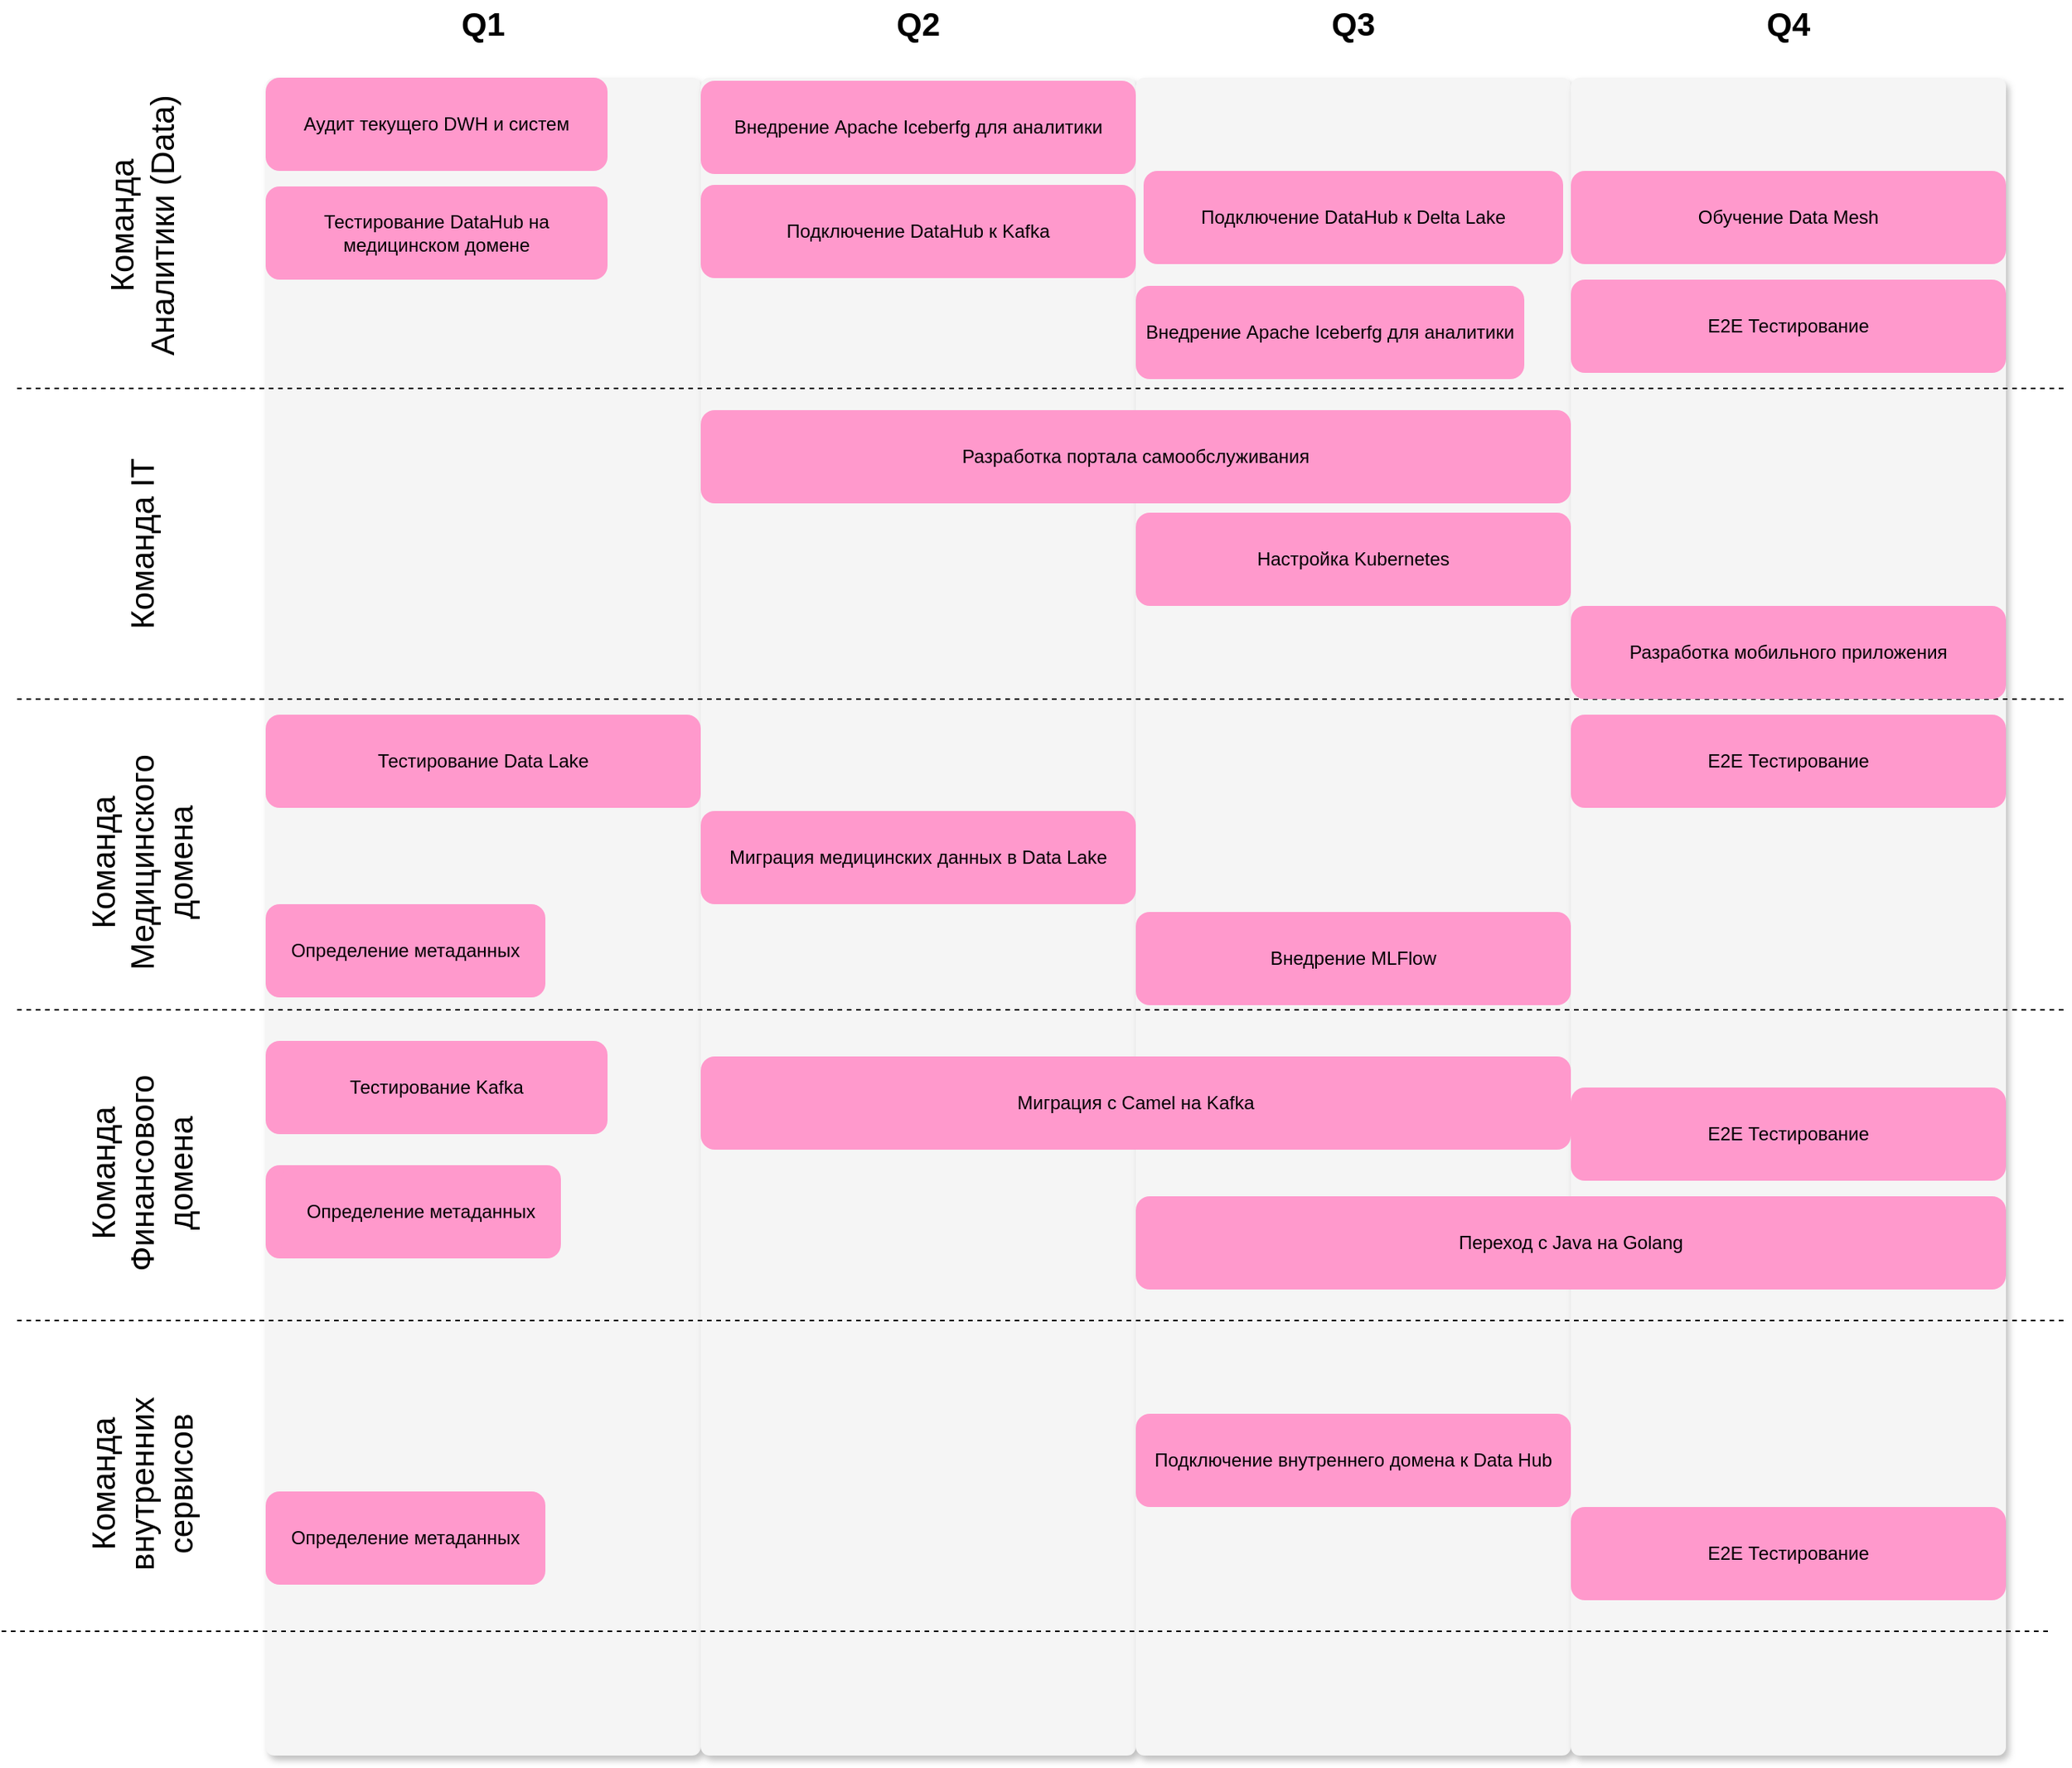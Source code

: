<mxfile version="27.0.5">
  <diagram name="Page-1" id="zBj9Hig7m2ELNpkUKNPp">
    <mxGraphModel dx="2795" dy="995" grid="1" gridSize="10" guides="1" tooltips="1" connect="1" arrows="1" fold="1" page="1" pageScale="1" pageWidth="850" pageHeight="1100" math="0" shadow="0">
      <root>
        <mxCell id="0" />
        <mxCell id="1" parent="0" />
        <mxCell id="iuVcNb90K0eqxgrJet1H-1" value="" style="rounded=1;whiteSpace=wrap;html=1;arcSize=2;fillColor=#f5f5f5;fontColor=#333333;strokeColor=none;shadow=1;" vertex="1" parent="1">
          <mxGeometry x="200" y="120" width="280" height="1080" as="geometry" />
        </mxCell>
        <mxCell id="iuVcNb90K0eqxgrJet1H-2" value="" style="rounded=1;whiteSpace=wrap;html=1;arcSize=2;fillColor=#f5f5f5;fontColor=#333333;strokeColor=none;shadow=1;" vertex="1" parent="1">
          <mxGeometry x="480" y="120" width="280" height="1080" as="geometry" />
        </mxCell>
        <mxCell id="iuVcNb90K0eqxgrJet1H-3" value="" style="rounded=1;whiteSpace=wrap;html=1;arcSize=2;fillColor=#f5f5f5;fontColor=#333333;strokeColor=none;shadow=1;" vertex="1" parent="1">
          <mxGeometry x="760" y="120" width="280" height="1080" as="geometry" />
        </mxCell>
        <mxCell id="iuVcNb90K0eqxgrJet1H-4" value="" style="rounded=1;whiteSpace=wrap;html=1;arcSize=2;fillColor=#f5f5f5;fontColor=#333333;strokeColor=none;shadow=1;" vertex="1" parent="1">
          <mxGeometry x="1040" y="120" width="280" height="1080" as="geometry" />
        </mxCell>
        <mxCell id="iuVcNb90K0eqxgrJet1H-5" value="Аудит текущего DWH и систем" style="rounded=1;whiteSpace=wrap;html=1;fillColor=#FF99CC;strokeColor=none;" vertex="1" parent="1">
          <mxGeometry x="200" y="120" width="220" height="60" as="geometry" />
        </mxCell>
        <mxCell id="iuVcNb90K0eqxgrJet1H-6" value="Q1" style="text;html=1;align=center;verticalAlign=middle;whiteSpace=wrap;rounded=0;fontSize=21;fontStyle=1" vertex="1" parent="1">
          <mxGeometry x="310" y="70" width="60" height="30" as="geometry" />
        </mxCell>
        <mxCell id="iuVcNb90K0eqxgrJet1H-7" value="Q2" style="text;html=1;align=center;verticalAlign=middle;whiteSpace=wrap;rounded=0;fontSize=21;fontStyle=1" vertex="1" parent="1">
          <mxGeometry x="590" y="70" width="60" height="30" as="geometry" />
        </mxCell>
        <mxCell id="iuVcNb90K0eqxgrJet1H-8" value="Q3" style="text;html=1;align=center;verticalAlign=middle;whiteSpace=wrap;rounded=0;fontSize=21;fontStyle=1" vertex="1" parent="1">
          <mxGeometry x="870" y="70" width="60" height="30" as="geometry" />
        </mxCell>
        <mxCell id="iuVcNb90K0eqxgrJet1H-9" value="Q4" style="text;html=1;align=center;verticalAlign=middle;whiteSpace=wrap;rounded=0;fontSize=21;fontStyle=1" vertex="1" parent="1">
          <mxGeometry x="1150" y="70" width="60" height="30" as="geometry" />
        </mxCell>
        <mxCell id="iuVcNb90K0eqxgrJet1H-10" value="Тестирование DataHub на медицинском домене" style="rounded=1;whiteSpace=wrap;html=1;fillColor=#FF99CC;strokeColor=none;" vertex="1" parent="1">
          <mxGeometry x="200" y="190" width="220" height="60" as="geometry" />
        </mxCell>
        <mxCell id="iuVcNb90K0eqxgrJet1H-11" value="Тестирование Kafka" style="rounded=1;whiteSpace=wrap;html=1;fillColor=#FF99CC;strokeColor=none;" vertex="1" parent="1">
          <mxGeometry x="200" y="740" width="220" height="60" as="geometry" />
        </mxCell>
        <mxCell id="iuVcNb90K0eqxgrJet1H-12" value="Команда Аналитики (Data)" style="text;html=1;align=center;verticalAlign=middle;whiteSpace=wrap;rounded=0;fontSize=21;fontStyle=0;rotation=-90;" vertex="1" parent="1">
          <mxGeometry x="30" y="200" width="180" height="30" as="geometry" />
        </mxCell>
        <mxCell id="iuVcNb90K0eqxgrJet1H-14" value="Команда IT" style="text;html=1;align=center;verticalAlign=middle;whiteSpace=wrap;rounded=0;fontSize=21;fontStyle=0;rotation=-90;" vertex="1" parent="1">
          <mxGeometry x="30" y="405" width="180" height="30" as="geometry" />
        </mxCell>
        <mxCell id="iuVcNb90K0eqxgrJet1H-16" value="" style="endArrow=none;dashed=1;html=1;rounded=0;" edge="1" parent="1">
          <mxGeometry width="50" height="50" relative="1" as="geometry">
            <mxPoint x="40" y="320" as="sourcePoint" />
            <mxPoint x="1360" y="320" as="targetPoint" />
          </mxGeometry>
        </mxCell>
        <mxCell id="iuVcNb90K0eqxgrJet1H-17" value="" style="endArrow=none;dashed=1;html=1;rounded=0;" edge="1" parent="1">
          <mxGeometry width="50" height="50" relative="1" as="geometry">
            <mxPoint x="40" y="520" as="sourcePoint" />
            <mxPoint x="1360" y="520" as="targetPoint" />
          </mxGeometry>
        </mxCell>
        <mxCell id="iuVcNb90K0eqxgrJet1H-19" value="Миграция медицинских данных в Data Lake" style="rounded=1;whiteSpace=wrap;html=1;fillColor=#FF99CC;strokeColor=none;" vertex="1" parent="1">
          <mxGeometry x="480" y="592" width="280" height="60" as="geometry" />
        </mxCell>
        <mxCell id="iuVcNb90K0eqxgrJet1H-20" value="Команда Медицинского домена" style="text;html=1;align=center;verticalAlign=middle;whiteSpace=wrap;rounded=0;fontSize=21;fontStyle=0;rotation=-90;" vertex="1" parent="1">
          <mxGeometry x="30" y="610" width="180" height="30" as="geometry" />
        </mxCell>
        <mxCell id="iuVcNb90K0eqxgrJet1H-21" value="" style="endArrow=none;dashed=1;html=1;rounded=0;" edge="1" parent="1">
          <mxGeometry width="50" height="50" relative="1" as="geometry">
            <mxPoint x="40" y="720" as="sourcePoint" />
            <mxPoint x="1360" y="720" as="targetPoint" />
          </mxGeometry>
        </mxCell>
        <mxCell id="iuVcNb90K0eqxgrJet1H-22" value="Команда Финансового домена" style="text;html=1;align=center;verticalAlign=middle;whiteSpace=wrap;rounded=0;fontSize=21;fontStyle=0;rotation=-90;" vertex="1" parent="1">
          <mxGeometry x="30" y="810" width="180" height="30" as="geometry" />
        </mxCell>
        <mxCell id="iuVcNb90K0eqxgrJet1H-23" value="Миграция с Camel на Kafka" style="rounded=1;whiteSpace=wrap;html=1;fillColor=#FF99CC;strokeColor=none;" vertex="1" parent="1">
          <mxGeometry x="480" y="750" width="560" height="60" as="geometry" />
        </mxCell>
        <mxCell id="iuVcNb90K0eqxgrJet1H-24" value="" style="endArrow=none;dashed=1;html=1;rounded=0;" edge="1" parent="1">
          <mxGeometry width="50" height="50" relative="1" as="geometry">
            <mxPoint x="40" y="920" as="sourcePoint" />
            <mxPoint x="1360" y="920" as="targetPoint" />
          </mxGeometry>
        </mxCell>
        <mxCell id="iuVcNb90K0eqxgrJet1H-25" value="Разработка портала самообслуживания" style="rounded=1;whiteSpace=wrap;html=1;fillColor=#FF99CC;strokeColor=none;" vertex="1" parent="1">
          <mxGeometry x="480" y="334" width="560" height="60" as="geometry" />
        </mxCell>
        <mxCell id="iuVcNb90K0eqxgrJet1H-26" value="" style="endArrow=none;dashed=1;html=1;rounded=0;" edge="1" parent="1">
          <mxGeometry width="50" height="50" relative="1" as="geometry">
            <mxPoint x="30" y="1120" as="sourcePoint" />
            <mxPoint x="1350" y="1120" as="targetPoint" />
          </mxGeometry>
        </mxCell>
        <mxCell id="iuVcNb90K0eqxgrJet1H-27" value="Команда внутренних сервисов" style="text;html=1;align=center;verticalAlign=middle;whiteSpace=wrap;rounded=0;fontSize=21;fontStyle=0;rotation=-90;" vertex="1" parent="1">
          <mxGeometry x="30" y="1010" width="180" height="30" as="geometry" />
        </mxCell>
        <mxCell id="iuVcNb90K0eqxgrJet1H-28" value="Внедрение Apache Iceberfg для аналитики" style="rounded=1;whiteSpace=wrap;html=1;fillColor=#FF99CC;strokeColor=none;" vertex="1" parent="1">
          <mxGeometry x="480" y="122" width="280" height="60" as="geometry" />
        </mxCell>
        <mxCell id="iuVcNb90K0eqxgrJet1H-29" value="Внедрение MLFlow" style="rounded=1;whiteSpace=wrap;html=1;fillColor=#FF99CC;strokeColor=none;" vertex="1" parent="1">
          <mxGeometry x="760" y="657" width="280" height="60" as="geometry" />
        </mxCell>
        <mxCell id="iuVcNb90K0eqxgrJet1H-30" value="Переход с Java на Golang" style="rounded=1;whiteSpace=wrap;html=1;fillColor=#FF99CC;strokeColor=none;" vertex="1" parent="1">
          <mxGeometry x="760" y="840" width="560" height="60" as="geometry" />
        </mxCell>
        <mxCell id="iuVcNb90K0eqxgrJet1H-31" value="Подключение внутреннего домена к Data Hub" style="rounded=1;whiteSpace=wrap;html=1;fillColor=#FF99CC;strokeColor=none;" vertex="1" parent="1">
          <mxGeometry x="760" y="980" width="280" height="60" as="geometry" />
        </mxCell>
        <mxCell id="iuVcNb90K0eqxgrJet1H-32" value="Настройка Kubernetes" style="rounded=1;whiteSpace=wrap;html=1;fillColor=#FF99CC;strokeColor=none;" vertex="1" parent="1">
          <mxGeometry x="760" y="400" width="280" height="60" as="geometry" />
        </mxCell>
        <mxCell id="iuVcNb90K0eqxgrJet1H-33" value="Обучение Data Mesh" style="rounded=1;whiteSpace=wrap;html=1;fillColor=#FF99CC;strokeColor=none;" vertex="1" parent="1">
          <mxGeometry x="1040" y="180" width="280" height="60" as="geometry" />
        </mxCell>
        <mxCell id="iuVcNb90K0eqxgrJet1H-34" value="Разработка мобильного приложения" style="rounded=1;whiteSpace=wrap;html=1;fillColor=#FF99CC;strokeColor=none;" vertex="1" parent="1">
          <mxGeometry x="1040" y="460" width="280" height="60" as="geometry" />
        </mxCell>
        <mxCell id="iuVcNb90K0eqxgrJet1H-35" value="Тестирование Data Lake" style="rounded=1;whiteSpace=wrap;html=1;fillColor=#FF99CC;strokeColor=none;" vertex="1" parent="1">
          <mxGeometry x="200" y="530" width="280" height="60" as="geometry" />
        </mxCell>
        <mxCell id="iuVcNb90K0eqxgrJet1H-36" value="E2E Тестирование" style="rounded=1;whiteSpace=wrap;html=1;fillColor=#FF99CC;strokeColor=none;" vertex="1" parent="1">
          <mxGeometry x="1040" y="530" width="280" height="60" as="geometry" />
        </mxCell>
        <mxCell id="iuVcNb90K0eqxgrJet1H-37" value="E2E Тестирование" style="rounded=1;whiteSpace=wrap;html=1;fillColor=#FF99CC;strokeColor=none;" vertex="1" parent="1">
          <mxGeometry x="1040" y="250" width="280" height="60" as="geometry" />
        </mxCell>
        <mxCell id="iuVcNb90K0eqxgrJet1H-38" value="E2E Тестирование" style="rounded=1;whiteSpace=wrap;html=1;fillColor=#FF99CC;strokeColor=none;" vertex="1" parent="1">
          <mxGeometry x="1040" y="770" width="280" height="60" as="geometry" />
        </mxCell>
        <mxCell id="iuVcNb90K0eqxgrJet1H-39" value="E2E Тестирование" style="rounded=1;whiteSpace=wrap;html=1;fillColor=#FF99CC;strokeColor=none;" vertex="1" parent="1">
          <mxGeometry x="1040" y="1040" width="280" height="60" as="geometry" />
        </mxCell>
        <mxCell id="iuVcNb90K0eqxgrJet1H-40" value="Внедрение Apache Iceberfg для аналитики" style="rounded=1;whiteSpace=wrap;html=1;fillColor=#FF99CC;strokeColor=none;" vertex="1" parent="1">
          <mxGeometry x="760" y="254" width="250" height="60" as="geometry" />
        </mxCell>
        <mxCell id="iuVcNb90K0eqxgrJet1H-41" value="Определение метаданных" style="rounded=1;whiteSpace=wrap;html=1;fillColor=#FF99CC;strokeColor=none;" vertex="1" parent="1">
          <mxGeometry x="200" y="652" width="180" height="60" as="geometry" />
        </mxCell>
        <mxCell id="iuVcNb90K0eqxgrJet1H-42" value="Определение метаданных" style="rounded=1;whiteSpace=wrap;html=1;fillColor=#FF99CC;strokeColor=none;" vertex="1" parent="1">
          <mxGeometry x="200" y="820" width="180" height="60" as="geometry" />
        </mxCell>
        <mxCell id="iuVcNb90K0eqxgrJet1H-43" value="Определение метаданных" style="rounded=1;whiteSpace=wrap;html=1;fillColor=#FF99CC;strokeColor=none;" vertex="1" parent="1">
          <mxGeometry x="210" y="820" width="180" height="60" as="geometry" />
        </mxCell>
        <mxCell id="iuVcNb90K0eqxgrJet1H-44" value="Определение метаданных" style="rounded=1;whiteSpace=wrap;html=1;fillColor=#FF99CC;strokeColor=none;" vertex="1" parent="1">
          <mxGeometry x="200" y="1030" width="180" height="60" as="geometry" />
        </mxCell>
        <mxCell id="iuVcNb90K0eqxgrJet1H-45" value="Подключение DataHub к Kafka" style="rounded=1;whiteSpace=wrap;html=1;fillColor=#FF99CC;strokeColor=none;" vertex="1" parent="1">
          <mxGeometry x="480" y="189" width="280" height="60" as="geometry" />
        </mxCell>
        <mxCell id="iuVcNb90K0eqxgrJet1H-47" value="Подключение DataHub к Delta Lake" style="rounded=1;whiteSpace=wrap;html=1;fillColor=#FF99CC;strokeColor=none;" vertex="1" parent="1">
          <mxGeometry x="765" y="180" width="270" height="60" as="geometry" />
        </mxCell>
      </root>
    </mxGraphModel>
  </diagram>
</mxfile>
